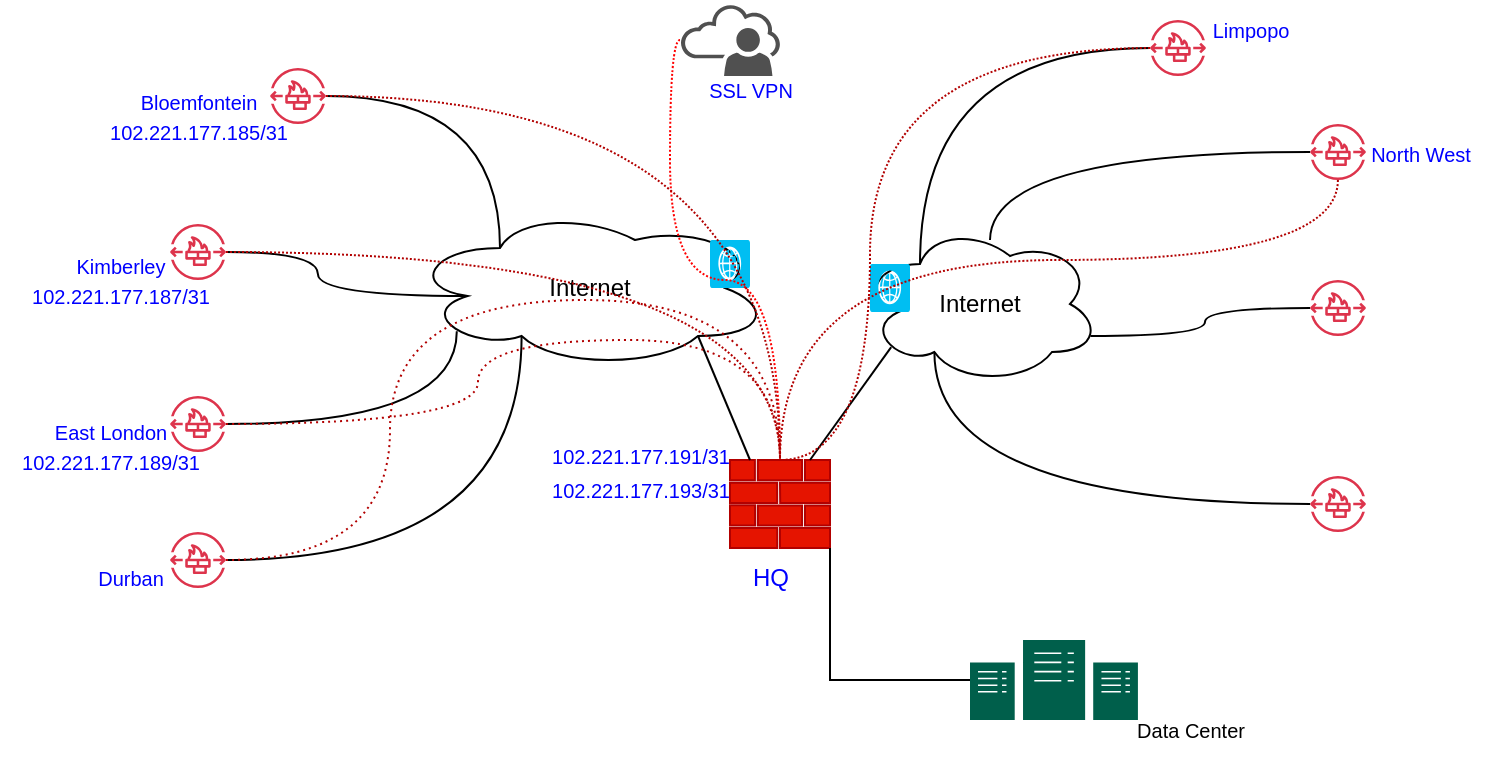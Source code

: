 <mxfile version="23.1.0" type="github">
  <diagram name="Page-1" id="sIQ3Cuc5agyqr33T1YzC">
    <mxGraphModel dx="1644" dy="414" grid="1" gridSize="10" guides="1" tooltips="1" connect="1" arrows="1" fold="1" page="1" pageScale="1" pageWidth="850" pageHeight="1100" math="0" shadow="0">
      <root>
        <mxCell id="0" />
        <mxCell id="1" parent="0" />
        <mxCell id="4a-Ywb2DZcK-UxJ6rqJS-28" value="" style="edgeStyle=orthogonalEdgeStyle;rounded=0;orthogonalLoop=1;jettySize=auto;html=1;entryX=0.16;entryY=0.55;entryDx=0;entryDy=0;entryPerimeter=0;endArrow=none;endFill=0;curved=1;" edge="1" parent="1" source="4a-Ywb2DZcK-UxJ6rqJS-1" target="4a-Ywb2DZcK-UxJ6rqJS-19">
          <mxGeometry relative="1" as="geometry" />
        </mxCell>
        <mxCell id="4a-Ywb2DZcK-UxJ6rqJS-1" value="" style="sketch=0;outlineConnect=0;fontColor=#232F3E;gradientColor=none;fillColor=#DD344C;strokeColor=none;dashed=0;verticalLabelPosition=bottom;verticalAlign=top;align=center;html=1;fontSize=12;fontStyle=0;aspect=fixed;pointerEvents=1;shape=mxgraph.aws4.network_firewall_endpoints;" vertex="1" parent="1">
          <mxGeometry x="80" y="132" width="28" height="28" as="geometry" />
        </mxCell>
        <mxCell id="4a-Ywb2DZcK-UxJ6rqJS-2" value="" style="sketch=0;outlineConnect=0;fontColor=#232F3E;gradientColor=none;fillColor=#DD344C;strokeColor=none;dashed=0;verticalLabelPosition=bottom;verticalAlign=top;align=center;html=1;fontSize=12;fontStyle=0;aspect=fixed;pointerEvents=1;shape=mxgraph.aws4.network_firewall_endpoints;" vertex="1" parent="1">
          <mxGeometry x="130" y="54" width="28" height="28" as="geometry" />
        </mxCell>
        <mxCell id="4a-Ywb2DZcK-UxJ6rqJS-10" value="" style="sketch=0;outlineConnect=0;fontColor=#232F3E;gradientColor=none;fillColor=#DD344C;strokeColor=none;dashed=0;verticalLabelPosition=bottom;verticalAlign=top;align=center;html=1;fontSize=12;fontStyle=0;aspect=fixed;pointerEvents=1;shape=mxgraph.aws4.network_firewall_endpoints;" vertex="1" parent="1">
          <mxGeometry x="80" y="286" width="28" height="28" as="geometry" />
        </mxCell>
        <mxCell id="4a-Ywb2DZcK-UxJ6rqJS-11" value="" style="sketch=0;outlineConnect=0;fontColor=#232F3E;gradientColor=none;fillColor=#DD344C;strokeColor=none;dashed=0;verticalLabelPosition=bottom;verticalAlign=top;align=center;html=1;fontSize=12;fontStyle=0;aspect=fixed;pointerEvents=1;shape=mxgraph.aws4.network_firewall_endpoints;" vertex="1" parent="1">
          <mxGeometry x="80" y="218" width="28" height="28" as="geometry" />
        </mxCell>
        <mxCell id="4a-Ywb2DZcK-UxJ6rqJS-12" value="" style="sketch=0;outlineConnect=0;fontColor=#232F3E;gradientColor=none;fillColor=#DD344C;strokeColor=none;dashed=0;verticalLabelPosition=bottom;verticalAlign=top;align=center;html=1;fontSize=12;fontStyle=0;aspect=fixed;pointerEvents=1;shape=mxgraph.aws4.network_firewall_endpoints;" vertex="1" parent="1">
          <mxGeometry x="570" y="30" width="28" height="28" as="geometry" />
        </mxCell>
        <mxCell id="4a-Ywb2DZcK-UxJ6rqJS-14" value="" style="sketch=0;outlineConnect=0;fontColor=#232F3E;gradientColor=none;fillColor=#DD344C;strokeColor=none;dashed=0;verticalLabelPosition=bottom;verticalAlign=top;align=center;html=1;fontSize=12;fontStyle=0;aspect=fixed;pointerEvents=1;shape=mxgraph.aws4.network_firewall_endpoints;" vertex="1" parent="1">
          <mxGeometry x="650" y="258" width="28" height="28" as="geometry" />
        </mxCell>
        <mxCell id="4a-Ywb2DZcK-UxJ6rqJS-15" value="" style="sketch=0;outlineConnect=0;fontColor=#232F3E;gradientColor=none;fillColor=#DD344C;strokeColor=none;dashed=0;verticalLabelPosition=bottom;verticalAlign=top;align=center;html=1;fontSize=12;fontStyle=0;aspect=fixed;pointerEvents=1;shape=mxgraph.aws4.network_firewall_endpoints;" vertex="1" parent="1">
          <mxGeometry x="650" y="160" width="28" height="28" as="geometry" />
        </mxCell>
        <mxCell id="4a-Ywb2DZcK-UxJ6rqJS-16" value="" style="sketch=0;outlineConnect=0;fontColor=#232F3E;gradientColor=none;fillColor=#DD344C;strokeColor=none;dashed=0;verticalLabelPosition=bottom;verticalAlign=top;align=center;html=1;fontSize=12;fontStyle=0;aspect=fixed;pointerEvents=1;shape=mxgraph.aws4.network_firewall_endpoints;" vertex="1" parent="1">
          <mxGeometry x="650" y="82" width="28" height="28" as="geometry" />
        </mxCell>
        <mxCell id="4a-Ywb2DZcK-UxJ6rqJS-17" value="" style="sketch=0;aspect=fixed;pointerEvents=1;shadow=0;dashed=0;html=1;strokeColor=#B20000;labelPosition=center;verticalLabelPosition=bottom;verticalAlign=top;align=center;fillColor=#e51400;shape=mxgraph.mscae.enterprise.firewall;fontColor=#ffffff;" vertex="1" parent="1">
          <mxGeometry x="360" y="250" width="50" height="44" as="geometry" />
        </mxCell>
        <mxCell id="4a-Ywb2DZcK-UxJ6rqJS-19" value="Internet" style="ellipse;shape=cloud;whiteSpace=wrap;html=1;align=center;" vertex="1" parent="1">
          <mxGeometry x="200" y="124" width="180" height="80" as="geometry" />
        </mxCell>
        <mxCell id="4a-Ywb2DZcK-UxJ6rqJS-20" value="Internet" style="ellipse;shape=cloud;whiteSpace=wrap;html=1;" vertex="1" parent="1">
          <mxGeometry x="425" y="132" width="120" height="80" as="geometry" />
        </mxCell>
        <mxCell id="4a-Ywb2DZcK-UxJ6rqJS-21" style="edgeStyle=orthogonalEdgeStyle;rounded=0;orthogonalLoop=1;jettySize=auto;html=1;entryX=0.25;entryY=0.25;entryDx=0;entryDy=0;entryPerimeter=0;endArrow=none;endFill=0;curved=1;" edge="1" parent="1" source="4a-Ywb2DZcK-UxJ6rqJS-12" target="4a-Ywb2DZcK-UxJ6rqJS-20">
          <mxGeometry relative="1" as="geometry" />
        </mxCell>
        <mxCell id="4a-Ywb2DZcK-UxJ6rqJS-22" style="edgeStyle=orthogonalEdgeStyle;rounded=0;orthogonalLoop=1;jettySize=auto;html=1;endArrow=none;endFill=0;curved=1;" edge="1" parent="1" source="4a-Ywb2DZcK-UxJ6rqJS-16">
          <mxGeometry relative="1" as="geometry">
            <mxPoint x="490" y="140" as="targetPoint" />
          </mxGeometry>
        </mxCell>
        <mxCell id="4a-Ywb2DZcK-UxJ6rqJS-23" style="edgeStyle=orthogonalEdgeStyle;rounded=0;orthogonalLoop=1;jettySize=auto;html=1;entryX=0.96;entryY=0.7;entryDx=0;entryDy=0;entryPerimeter=0;endArrow=none;endFill=0;curved=1;" edge="1" parent="1" source="4a-Ywb2DZcK-UxJ6rqJS-15" target="4a-Ywb2DZcK-UxJ6rqJS-20">
          <mxGeometry relative="1" as="geometry" />
        </mxCell>
        <mxCell id="4a-Ywb2DZcK-UxJ6rqJS-24" style="edgeStyle=orthogonalEdgeStyle;rounded=0;orthogonalLoop=1;jettySize=auto;html=1;entryX=0.31;entryY=0.8;entryDx=0;entryDy=0;entryPerimeter=0;endArrow=none;endFill=0;curved=1;" edge="1" parent="1" source="4a-Ywb2DZcK-UxJ6rqJS-14" target="4a-Ywb2DZcK-UxJ6rqJS-20">
          <mxGeometry relative="1" as="geometry" />
        </mxCell>
        <mxCell id="4a-Ywb2DZcK-UxJ6rqJS-25" style="rounded=0;orthogonalLoop=1;jettySize=auto;html=1;entryX=0.8;entryY=0.8;entryDx=0;entryDy=0;entryPerimeter=0;endArrow=none;endFill=0;" edge="1" parent="1" target="4a-Ywb2DZcK-UxJ6rqJS-19">
          <mxGeometry relative="1" as="geometry">
            <mxPoint x="370" y="250" as="sourcePoint" />
          </mxGeometry>
        </mxCell>
        <mxCell id="4a-Ywb2DZcK-UxJ6rqJS-26" style="rounded=0;orthogonalLoop=1;jettySize=auto;html=1;entryX=0.13;entryY=0.77;entryDx=0;entryDy=0;entryPerimeter=0;endArrow=none;endFill=0;" edge="1" parent="1" target="4a-Ywb2DZcK-UxJ6rqJS-20">
          <mxGeometry relative="1" as="geometry">
            <mxPoint x="400" y="250" as="sourcePoint" />
          </mxGeometry>
        </mxCell>
        <mxCell id="4a-Ywb2DZcK-UxJ6rqJS-27" style="edgeStyle=orthogonalEdgeStyle;rounded=0;orthogonalLoop=1;jettySize=auto;html=1;entryX=0.25;entryY=0.25;entryDx=0;entryDy=0;entryPerimeter=0;curved=1;endArrow=none;endFill=0;" edge="1" parent="1" source="4a-Ywb2DZcK-UxJ6rqJS-2" target="4a-Ywb2DZcK-UxJ6rqJS-19">
          <mxGeometry relative="1" as="geometry" />
        </mxCell>
        <mxCell id="4a-Ywb2DZcK-UxJ6rqJS-29" style="edgeStyle=orthogonalEdgeStyle;rounded=0;orthogonalLoop=1;jettySize=auto;html=1;entryX=0.13;entryY=0.77;entryDx=0;entryDy=0;entryPerimeter=0;endArrow=none;endFill=0;curved=1;" edge="1" parent="1" source="4a-Ywb2DZcK-UxJ6rqJS-11" target="4a-Ywb2DZcK-UxJ6rqJS-19">
          <mxGeometry relative="1" as="geometry" />
        </mxCell>
        <mxCell id="4a-Ywb2DZcK-UxJ6rqJS-30" style="edgeStyle=orthogonalEdgeStyle;rounded=0;orthogonalLoop=1;jettySize=auto;html=1;entryX=0.31;entryY=0.8;entryDx=0;entryDy=0;entryPerimeter=0;curved=1;endArrow=none;endFill=0;" edge="1" parent="1" source="4a-Ywb2DZcK-UxJ6rqJS-10" target="4a-Ywb2DZcK-UxJ6rqJS-19">
          <mxGeometry relative="1" as="geometry" />
        </mxCell>
        <mxCell id="4a-Ywb2DZcK-UxJ6rqJS-31" value="&lt;font color=&quot;#0000ff&quot;&gt;HQ&lt;/font&gt;" style="text;html=1;align=center;verticalAlign=middle;resizable=0;points=[];autosize=1;strokeColor=none;fillColor=none;" vertex="1" parent="1">
          <mxGeometry x="360" y="294" width="40" height="30" as="geometry" />
        </mxCell>
        <mxCell id="4a-Ywb2DZcK-UxJ6rqJS-32" style="edgeStyle=orthogonalEdgeStyle;rounded=0;orthogonalLoop=1;jettySize=auto;html=1;entryX=0.5;entryY=0;entryDx=0;entryDy=0;entryPerimeter=0;elbow=vertical;curved=1;endArrow=none;endFill=0;dashed=1;dashPattern=1 2;fillColor=#e51400;strokeColor=#B20000;" edge="1" parent="1" source="4a-Ywb2DZcK-UxJ6rqJS-10" target="4a-Ywb2DZcK-UxJ6rqJS-17">
          <mxGeometry relative="1" as="geometry">
            <Array as="points">
              <mxPoint x="190" y="300" />
              <mxPoint x="190" y="170" />
              <mxPoint x="385" y="170" />
            </Array>
          </mxGeometry>
        </mxCell>
        <mxCell id="4a-Ywb2DZcK-UxJ6rqJS-35" value="" style="verticalLabelPosition=bottom;html=1;verticalAlign=top;align=center;strokeColor=none;fillColor=#00BEF2;shape=mxgraph.azure.web_role;" vertex="1" parent="1">
          <mxGeometry x="430" y="152" width="20" height="24" as="geometry" />
        </mxCell>
        <mxCell id="4a-Ywb2DZcK-UxJ6rqJS-37" value="" style="edgeStyle=orthogonalEdgeStyle;rounded=0;orthogonalLoop=1;jettySize=auto;html=1;entryX=0.5;entryY=0;entryDx=0;entryDy=0;entryPerimeter=0;curved=1;fillColor=#e51400;strokeColor=#B20000;endArrow=none;endFill=0;dashed=1;dashPattern=1 2;" edge="1" parent="1" source="4a-Ywb2DZcK-UxJ6rqJS-11" target="4a-Ywb2DZcK-UxJ6rqJS-17">
          <mxGeometry relative="1" as="geometry">
            <mxPoint x="108" y="232" as="sourcePoint" />
            <mxPoint x="385" y="250" as="targetPoint" />
            <Array as="points">
              <mxPoint x="234" y="232" />
              <mxPoint x="234" y="190" />
              <mxPoint x="385" y="190" />
            </Array>
          </mxGeometry>
        </mxCell>
        <mxCell id="4a-Ywb2DZcK-UxJ6rqJS-34" value="" style="verticalLabelPosition=bottom;html=1;verticalAlign=top;align=center;strokeColor=none;fillColor=#00BEF2;shape=mxgraph.azure.web_role;" vertex="1" parent="1">
          <mxGeometry x="350" y="140" width="20" height="24" as="geometry" />
        </mxCell>
        <mxCell id="4a-Ywb2DZcK-UxJ6rqJS-38" value="" style="sketch=0;pointerEvents=1;shadow=0;dashed=0;html=1;strokeColor=none;fillColor=#505050;labelPosition=center;verticalLabelPosition=bottom;outlineConnect=0;verticalAlign=top;align=center;shape=mxgraph.office.clouds.online_user;" vertex="1" parent="1">
          <mxGeometry x="335" y="22" width="50" height="36" as="geometry" />
        </mxCell>
        <mxCell id="4a-Ywb2DZcK-UxJ6rqJS-39" style="edgeStyle=orthogonalEdgeStyle;rounded=0;orthogonalLoop=1;jettySize=auto;html=1;entryX=0.5;entryY=0;entryDx=0;entryDy=0;entryPerimeter=0;endArrow=none;endFill=0;dashed=1;dashPattern=1 1;curved=1;strokeColor=#ff0000;" edge="1" parent="1" source="4a-Ywb2DZcK-UxJ6rqJS-38" target="4a-Ywb2DZcK-UxJ6rqJS-17">
          <mxGeometry relative="1" as="geometry">
            <Array as="points">
              <mxPoint x="330" y="40" />
              <mxPoint x="330" y="160" />
              <mxPoint x="385" y="160" />
            </Array>
          </mxGeometry>
        </mxCell>
        <mxCell id="4a-Ywb2DZcK-UxJ6rqJS-40" value="&lt;font color=&quot;#0000ff&quot;&gt;&lt;font style=&quot;font-size: 10px;&quot;&gt;SSL VPN&lt;/font&gt;&lt;br&gt;&lt;/font&gt;" style="text;html=1;align=center;verticalAlign=middle;resizable=0;points=[];autosize=1;strokeColor=none;fillColor=none;" vertex="1" parent="1">
          <mxGeometry x="340" y="50" width="60" height="30" as="geometry" />
        </mxCell>
        <mxCell id="4a-Ywb2DZcK-UxJ6rqJS-44" value="&lt;div&gt;&lt;font color=&quot;#0000ff&quot; style=&quot;font-size: 10px;&quot;&gt;Kimberley&lt;/font&gt;&lt;/div&gt;&lt;div&gt;&lt;font color=&quot;#0000ff&quot; style=&quot;font-size: 10px;&quot;&gt;102.221.177.187/31&lt;br&gt;&lt;/font&gt;&lt;/div&gt;" style="text;html=1;align=center;verticalAlign=middle;resizable=0;points=[];autosize=1;strokeColor=none;fillColor=none;" vertex="1" parent="1">
          <mxGeometry y="140" width="110" height="40" as="geometry" />
        </mxCell>
        <mxCell id="4a-Ywb2DZcK-UxJ6rqJS-45" value="&lt;div&gt;&lt;font style=&quot;font-size: 10px;&quot;&gt;&lt;font color=&quot;#0000ff&quot;&gt;East London&lt;/font&gt;&lt;/font&gt;&lt;/div&gt;&lt;div&gt;&lt;font style=&quot;font-size: 10px;&quot;&gt;&lt;font color=&quot;#0000ff&quot;&gt;102.221.177.189/31&lt;br&gt;&lt;/font&gt;&lt;/font&gt;&lt;/div&gt;" style="text;html=1;align=center;verticalAlign=middle;resizable=0;points=[];autosize=1;strokeColor=none;fillColor=none;" vertex="1" parent="1">
          <mxGeometry x="-5" y="223" width="110" height="40" as="geometry" />
        </mxCell>
        <mxCell id="4a-Ywb2DZcK-UxJ6rqJS-46" value="&lt;div&gt;&lt;font style=&quot;font-size: 10px;&quot; color=&quot;#0000ff&quot;&gt;Bloemfontein&lt;/font&gt;&lt;/div&gt;&lt;div&gt;&lt;font style=&quot;font-size: 10px;&quot; color=&quot;#0000ff&quot;&gt;102.221.177.185/31&lt;br&gt;&lt;/font&gt;&lt;/div&gt;" style="text;html=1;align=center;verticalAlign=middle;resizable=0;points=[];autosize=1;strokeColor=none;fillColor=none;" vertex="1" parent="1">
          <mxGeometry x="39" y="58" width="110" height="40" as="geometry" />
        </mxCell>
        <mxCell id="4a-Ywb2DZcK-UxJ6rqJS-47" value="&lt;font color=&quot;#0000ff&quot; style=&quot;font-size: 10px;&quot;&gt;Durban&lt;/font&gt;" style="text;html=1;align=center;verticalAlign=middle;resizable=0;points=[];autosize=1;strokeColor=none;fillColor=none;" vertex="1" parent="1">
          <mxGeometry x="30" y="294" width="60" height="30" as="geometry" />
        </mxCell>
        <mxCell id="4a-Ywb2DZcK-UxJ6rqJS-48" value="&lt;font style=&quot;font-size: 10px;&quot; color=&quot;#0000ff&quot;&gt;Limpopo&lt;/font&gt;" style="text;html=1;align=center;verticalAlign=middle;resizable=0;points=[];autosize=1;strokeColor=none;fillColor=none;" vertex="1" parent="1">
          <mxGeometry x="590" y="20" width="60" height="30" as="geometry" />
        </mxCell>
        <mxCell id="4a-Ywb2DZcK-UxJ6rqJS-49" value="&lt;font style=&quot;font-size: 10px;&quot;&gt;&lt;font color=&quot;#0000ff&quot;&gt;North West&lt;/font&gt;&lt;br&gt;&lt;/font&gt;" style="text;html=1;align=center;verticalAlign=middle;resizable=0;points=[];autosize=1;strokeColor=none;fillColor=none;" vertex="1" parent="1">
          <mxGeometry x="670" y="82" width="70" height="30" as="geometry" />
        </mxCell>
        <mxCell id="4a-Ywb2DZcK-UxJ6rqJS-50" style="edgeStyle=orthogonalEdgeStyle;rounded=0;orthogonalLoop=1;jettySize=auto;html=1;entryX=0.5;entryY=0;entryDx=0;entryDy=0;entryPerimeter=0;endArrow=none;endFill=0;dashed=1;dashPattern=1 1;fillColor=#e51400;strokeColor=#B20000;curved=1;" edge="1" parent="1" source="4a-Ywb2DZcK-UxJ6rqJS-1" target="4a-Ywb2DZcK-UxJ6rqJS-17">
          <mxGeometry relative="1" as="geometry" />
        </mxCell>
        <mxCell id="4a-Ywb2DZcK-UxJ6rqJS-51" style="edgeStyle=orthogonalEdgeStyle;rounded=0;orthogonalLoop=1;jettySize=auto;html=1;entryX=0.5;entryY=0;entryDx=0;entryDy=0;entryPerimeter=0;endArrow=none;endFill=0;dashed=1;dashPattern=1 1;curved=1;fillColor=#e51400;strokeColor=#B20000;" edge="1" parent="1" source="4a-Ywb2DZcK-UxJ6rqJS-2" target="4a-Ywb2DZcK-UxJ6rqJS-17">
          <mxGeometry relative="1" as="geometry" />
        </mxCell>
        <mxCell id="4a-Ywb2DZcK-UxJ6rqJS-52" style="edgeStyle=orthogonalEdgeStyle;rounded=0;orthogonalLoop=1;jettySize=auto;html=1;entryX=0.5;entryY=0;entryDx=0;entryDy=0;entryPerimeter=0;curved=1;dashed=1;dashPattern=1 1;fillColor=#e51400;strokeColor=#B20000;endArrow=none;endFill=0;" edge="1" parent="1" source="4a-Ywb2DZcK-UxJ6rqJS-12" target="4a-Ywb2DZcK-UxJ6rqJS-17">
          <mxGeometry relative="1" as="geometry">
            <Array as="points">
              <mxPoint x="430" y="44" />
              <mxPoint x="430" y="250" />
            </Array>
          </mxGeometry>
        </mxCell>
        <mxCell id="4a-Ywb2DZcK-UxJ6rqJS-53" style="edgeStyle=orthogonalEdgeStyle;rounded=0;orthogonalLoop=1;jettySize=auto;html=1;entryX=0.5;entryY=0;entryDx=0;entryDy=0;entryPerimeter=0;curved=1;fillColor=#e51400;strokeColor=#B20000;dashed=1;dashPattern=1 1;endArrow=none;endFill=0;" edge="1" parent="1" source="4a-Ywb2DZcK-UxJ6rqJS-16" target="4a-Ywb2DZcK-UxJ6rqJS-17">
          <mxGeometry relative="1" as="geometry">
            <Array as="points">
              <mxPoint x="664" y="150" />
              <mxPoint x="385" y="150" />
            </Array>
          </mxGeometry>
        </mxCell>
        <mxCell id="4a-Ywb2DZcK-UxJ6rqJS-56" value="" style="sketch=0;pointerEvents=1;shadow=0;dashed=0;html=1;strokeColor=none;fillColor=#005F4B;labelPosition=center;verticalLabelPosition=bottom;verticalAlign=top;align=center;outlineConnect=0;shape=mxgraph.veeam2.datacenter;" vertex="1" parent="1">
          <mxGeometry x="480" y="340" width="83.96" height="40" as="geometry" />
        </mxCell>
        <mxCell id="4a-Ywb2DZcK-UxJ6rqJS-58" style="edgeStyle=orthogonalEdgeStyle;rounded=0;orthogonalLoop=1;jettySize=auto;html=1;entryX=1;entryY=1;entryDx=0;entryDy=0;entryPerimeter=0;endArrow=none;endFill=0;" edge="1" parent="1" source="4a-Ywb2DZcK-UxJ6rqJS-56" target="4a-Ywb2DZcK-UxJ6rqJS-17">
          <mxGeometry relative="1" as="geometry" />
        </mxCell>
        <mxCell id="4a-Ywb2DZcK-UxJ6rqJS-59" value="&lt;font style=&quot;font-size: 10px;&quot;&gt;Data Center&lt;br&gt;&lt;/font&gt;" style="text;html=1;align=center;verticalAlign=middle;resizable=0;points=[];autosize=1;strokeColor=none;fillColor=none;" vertex="1" parent="1">
          <mxGeometry x="550" y="370" width="80" height="30" as="geometry" />
        </mxCell>
        <mxCell id="4a-Ywb2DZcK-UxJ6rqJS-60" value="&lt;font style=&quot;font-size: 10px;&quot; color=&quot;#0000ff&quot;&gt;102.221.177.191/31&lt;/font&gt;" style="text;html=1;align=center;verticalAlign=middle;resizable=0;points=[];autosize=1;strokeColor=none;fillColor=none;" vertex="1" parent="1">
          <mxGeometry x="260" y="233" width="110" height="30" as="geometry" />
        </mxCell>
        <mxCell id="4a-Ywb2DZcK-UxJ6rqJS-61" value="&lt;font style=&quot;font-size: 10px;&quot; color=&quot;#0000ff&quot;&gt;102.221.177.193/31&lt;/font&gt;" style="text;html=1;align=center;verticalAlign=middle;resizable=0;points=[];autosize=1;strokeColor=none;fillColor=none;" vertex="1" parent="1">
          <mxGeometry x="260" y="250" width="110" height="30" as="geometry" />
        </mxCell>
      </root>
    </mxGraphModel>
  </diagram>
</mxfile>
